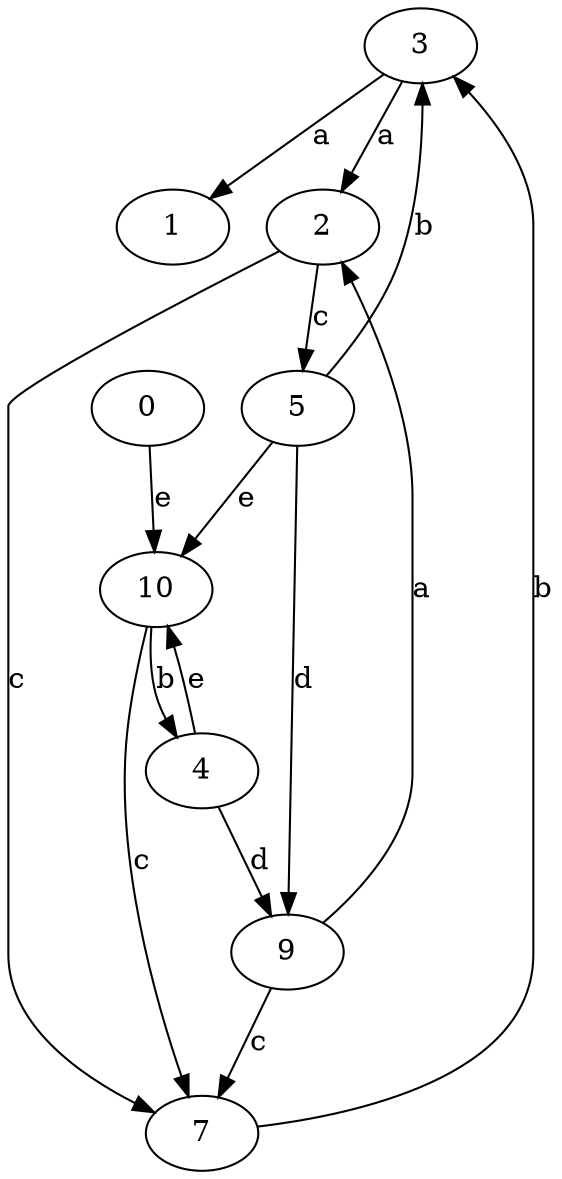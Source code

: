 strict digraph  {
1;
2;
0;
3;
4;
5;
7;
9;
10;
2 -> 5  [label=c];
2 -> 7  [label=c];
0 -> 10  [label=e];
3 -> 1  [label=a];
3 -> 2  [label=a];
4 -> 9  [label=d];
4 -> 10  [label=e];
5 -> 3  [label=b];
5 -> 9  [label=d];
5 -> 10  [label=e];
7 -> 3  [label=b];
9 -> 2  [label=a];
9 -> 7  [label=c];
10 -> 4  [label=b];
10 -> 7  [label=c];
}
